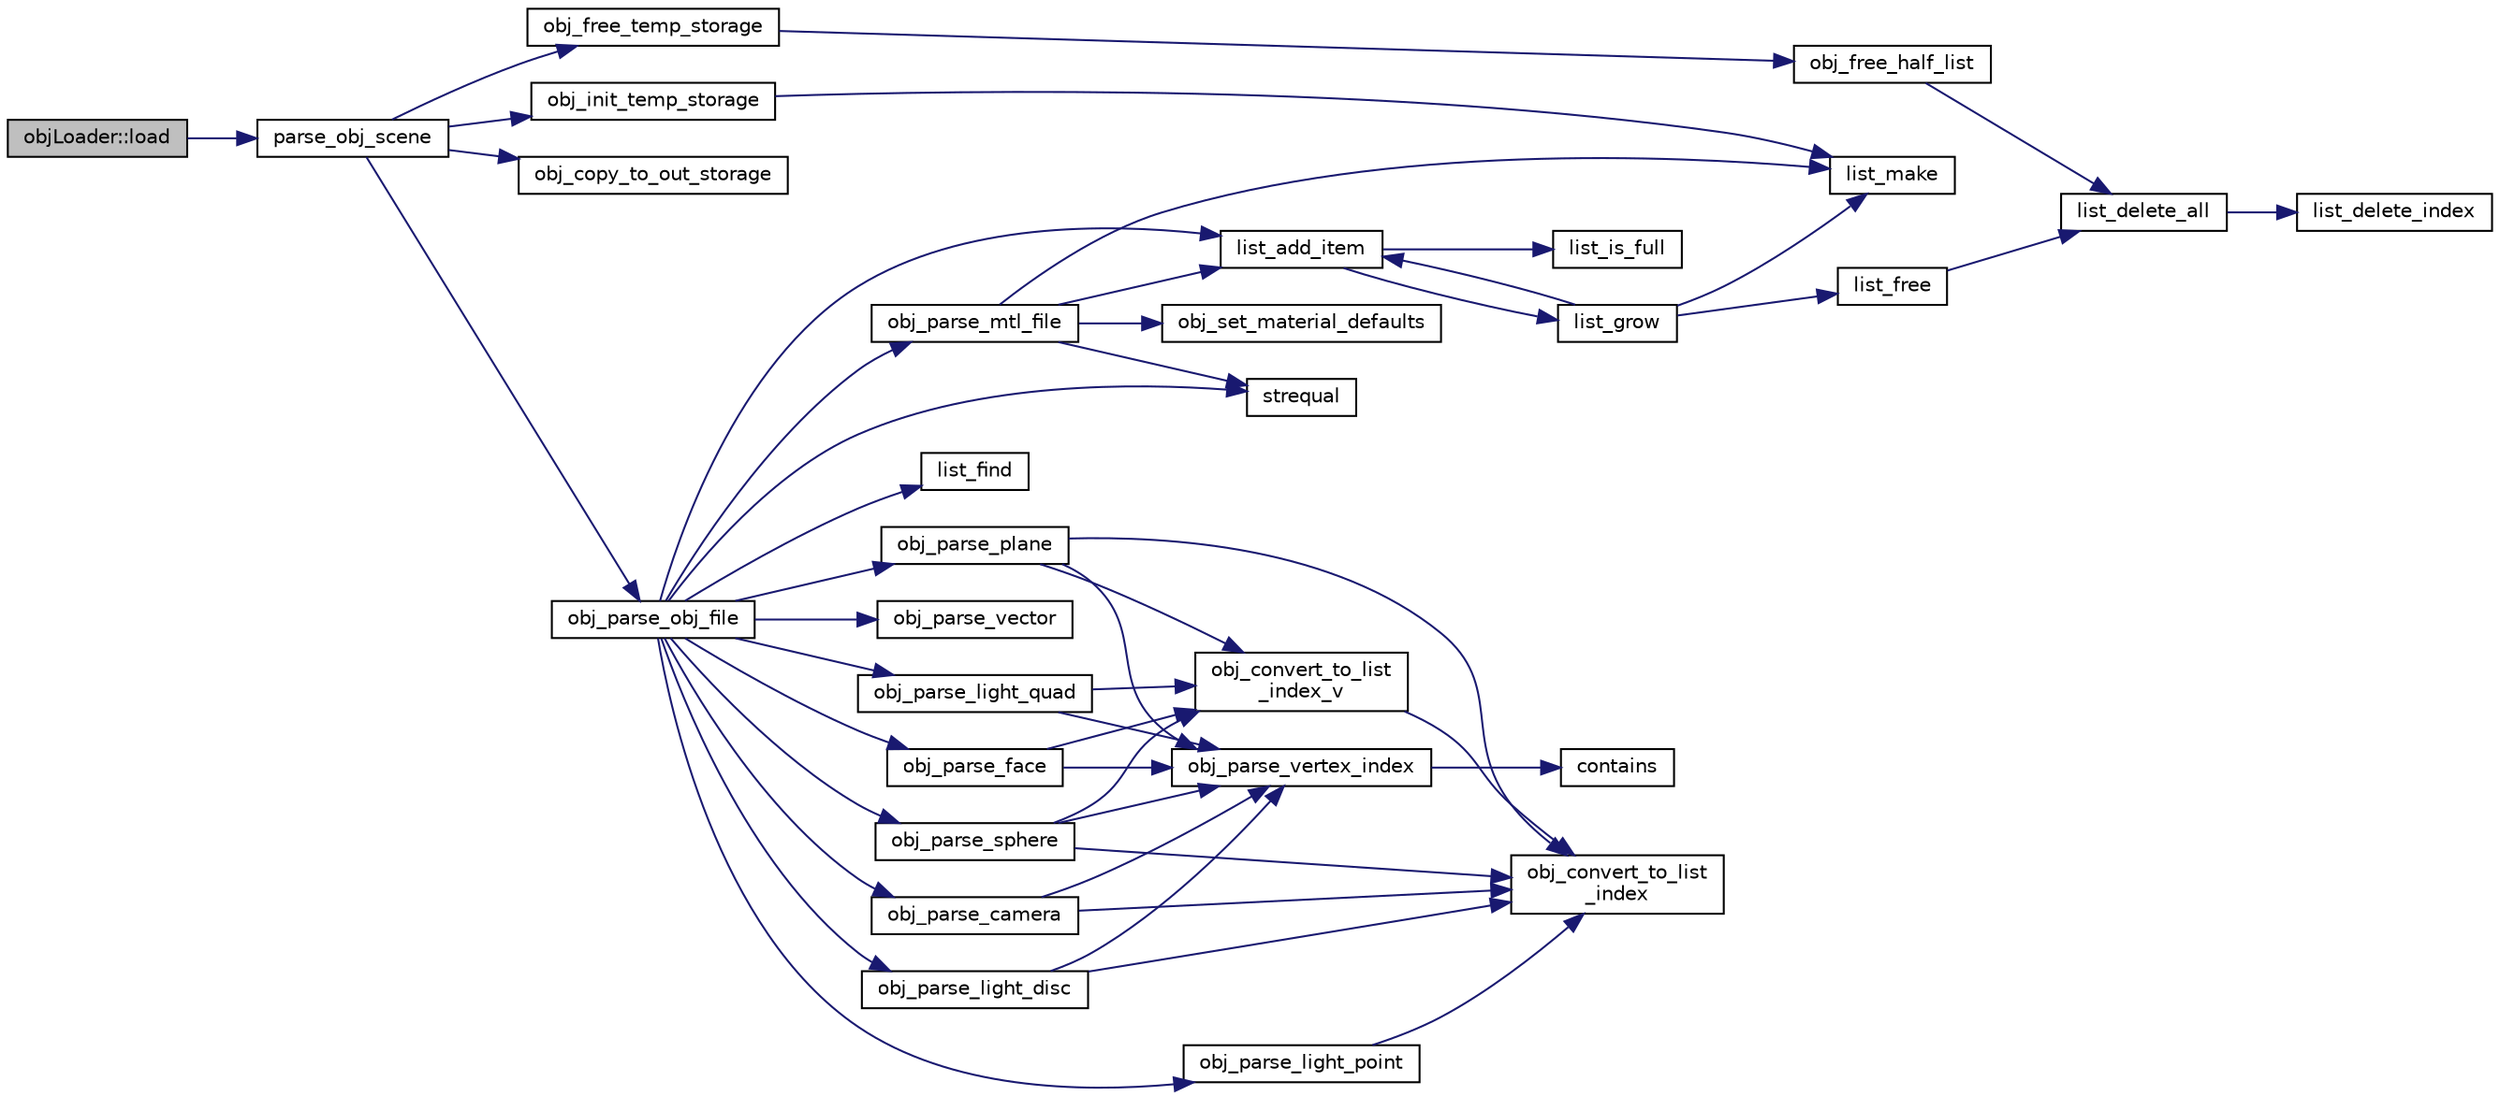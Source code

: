 digraph "objLoader::load"
{
  edge [fontname="Helvetica",fontsize="10",labelfontname="Helvetica",labelfontsize="10"];
  node [fontname="Helvetica",fontsize="10",shape=record];
  rankdir="LR";
  Node1 [label="objLoader::load",height=0.2,width=0.4,color="black", fillcolor="grey75", style="filled" fontcolor="black"];
  Node1 -> Node2 [color="midnightblue",fontsize="10",style="solid",fontname="Helvetica"];
  Node2 [label="parse_obj_scene",height=0.2,width=0.4,color="black", fillcolor="white", style="filled",URL="$obj__parser_8cpp.html#afeb61f62eed9b215b2ce5f452df8efd6"];
  Node2 -> Node3 [color="midnightblue",fontsize="10",style="solid",fontname="Helvetica"];
  Node3 [label="obj_init_temp_storage",height=0.2,width=0.4,color="black", fillcolor="white", style="filled",URL="$obj__parser_8cpp.html#a4edb8c9bf78cccb7e6dadca7b9385918"];
  Node3 -> Node4 [color="midnightblue",fontsize="10",style="solid",fontname="Helvetica"];
  Node4 [label="list_make",height=0.2,width=0.4,color="black", fillcolor="white", style="filled",URL="$list_8cpp.html#a3e209c08118e7372be7a2a17e4c7da84"];
  Node2 -> Node5 [color="midnightblue",fontsize="10",style="solid",fontname="Helvetica"];
  Node5 [label="obj_parse_obj_file",height=0.2,width=0.4,color="black", fillcolor="white", style="filled",URL="$obj__parser_8cpp.html#a8d8a0f7da63815420d8e6fa78bd820d5"];
  Node5 -> Node6 [color="midnightblue",fontsize="10",style="solid",fontname="Helvetica"];
  Node6 [label="strequal",height=0.2,width=0.4,color="black", fillcolor="white", style="filled",URL="$string__extra_8cpp.html#a2e4c86fda5f9bca33560fdb203ddb4d6"];
  Node5 -> Node7 [color="midnightblue",fontsize="10",style="solid",fontname="Helvetica"];
  Node7 [label="list_add_item",height=0.2,width=0.4,color="black", fillcolor="white", style="filled",URL="$list_8cpp.html#a70152164fde596bd03c6659b1312cad9"];
  Node7 -> Node8 [color="midnightblue",fontsize="10",style="solid",fontname="Helvetica"];
  Node8 [label="list_is_full",height=0.2,width=0.4,color="black", fillcolor="white", style="filled",URL="$list_8cpp.html#a8cb975f75e8368843679eef819bf3411"];
  Node7 -> Node9 [color="midnightblue",fontsize="10",style="solid",fontname="Helvetica"];
  Node9 [label="list_grow",height=0.2,width=0.4,color="black", fillcolor="white", style="filled",URL="$list_8cpp.html#a7b5b2552eb48045e21a9604c352495f3"];
  Node9 -> Node4 [color="midnightblue",fontsize="10",style="solid",fontname="Helvetica"];
  Node9 -> Node7 [color="midnightblue",fontsize="10",style="solid",fontname="Helvetica"];
  Node9 -> Node10 [color="midnightblue",fontsize="10",style="solid",fontname="Helvetica"];
  Node10 [label="list_free",height=0.2,width=0.4,color="black", fillcolor="white", style="filled",URL="$list_8cpp.html#a71fb06615f2fcabad215b107af43d1c3"];
  Node10 -> Node11 [color="midnightblue",fontsize="10",style="solid",fontname="Helvetica"];
  Node11 [label="list_delete_all",height=0.2,width=0.4,color="black", fillcolor="white", style="filled",URL="$list_8cpp.html#aa324cc75820e2e5835b20d58c25afaeb"];
  Node11 -> Node12 [color="midnightblue",fontsize="10",style="solid",fontname="Helvetica"];
  Node12 [label="list_delete_index",height=0.2,width=0.4,color="black", fillcolor="white", style="filled",URL="$list_8cpp.html#a3f4a9bc319227ff077e7d74343e9950a"];
  Node5 -> Node13 [color="midnightblue",fontsize="10",style="solid",fontname="Helvetica"];
  Node13 [label="obj_parse_vector",height=0.2,width=0.4,color="black", fillcolor="white", style="filled",URL="$obj__parser_8cpp.html#a2ea776ab46cfb28754911d3e34d7b279"];
  Node5 -> Node14 [color="midnightblue",fontsize="10",style="solid",fontname="Helvetica"];
  Node14 [label="obj_parse_face",height=0.2,width=0.4,color="black", fillcolor="white", style="filled",URL="$obj__parser_8cpp.html#ae66a2a73524902a148fe2d1deeb046f1"];
  Node14 -> Node15 [color="midnightblue",fontsize="10",style="solid",fontname="Helvetica"];
  Node15 [label="obj_parse_vertex_index",height=0.2,width=0.4,color="black", fillcolor="white", style="filled",URL="$obj__parser_8cpp.html#acb9a36ae10397e724947386275479582"];
  Node15 -> Node16 [color="midnightblue",fontsize="10",style="solid",fontname="Helvetica"];
  Node16 [label="contains",height=0.2,width=0.4,color="black", fillcolor="white", style="filled",URL="$string__extra_8cpp.html#a5523cef9ef0e4b25efb9808d6d4bf913"];
  Node14 -> Node17 [color="midnightblue",fontsize="10",style="solid",fontname="Helvetica"];
  Node17 [label="obj_convert_to_list\l_index_v",height=0.2,width=0.4,color="black", fillcolor="white", style="filled",URL="$obj__parser_8cpp.html#afaf1261b9271ddd207c27ec2a205b366"];
  Node17 -> Node18 [color="midnightblue",fontsize="10",style="solid",fontname="Helvetica"];
  Node18 [label="obj_convert_to_list\l_index",height=0.2,width=0.4,color="black", fillcolor="white", style="filled",URL="$obj__parser_8cpp.html#a7f60512604fa0b69f6b497a58b219e7a"];
  Node5 -> Node19 [color="midnightblue",fontsize="10",style="solid",fontname="Helvetica"];
  Node19 [label="obj_parse_sphere",height=0.2,width=0.4,color="black", fillcolor="white", style="filled",URL="$obj__parser_8cpp.html#af28c38aecd612a587a065f7c2ad44562"];
  Node19 -> Node15 [color="midnightblue",fontsize="10",style="solid",fontname="Helvetica"];
  Node19 -> Node17 [color="midnightblue",fontsize="10",style="solid",fontname="Helvetica"];
  Node19 -> Node18 [color="midnightblue",fontsize="10",style="solid",fontname="Helvetica"];
  Node5 -> Node20 [color="midnightblue",fontsize="10",style="solid",fontname="Helvetica"];
  Node20 [label="obj_parse_plane",height=0.2,width=0.4,color="black", fillcolor="white", style="filled",URL="$obj__parser_8cpp.html#a28fde9588e207bbff92d8464243d1430"];
  Node20 -> Node15 [color="midnightblue",fontsize="10",style="solid",fontname="Helvetica"];
  Node20 -> Node17 [color="midnightblue",fontsize="10",style="solid",fontname="Helvetica"];
  Node20 -> Node18 [color="midnightblue",fontsize="10",style="solid",fontname="Helvetica"];
  Node5 -> Node21 [color="midnightblue",fontsize="10",style="solid",fontname="Helvetica"];
  Node21 [label="obj_parse_light_point",height=0.2,width=0.4,color="black", fillcolor="white", style="filled",URL="$obj__parser_8cpp.html#a7a8db7dbbcf7959c1be3fddf758977aa"];
  Node21 -> Node18 [color="midnightblue",fontsize="10",style="solid",fontname="Helvetica"];
  Node5 -> Node22 [color="midnightblue",fontsize="10",style="solid",fontname="Helvetica"];
  Node22 [label="obj_parse_light_disc",height=0.2,width=0.4,color="black", fillcolor="white", style="filled",URL="$obj__parser_8cpp.html#aad43379fa9b437b730020be5c0b421f7"];
  Node22 -> Node15 [color="midnightblue",fontsize="10",style="solid",fontname="Helvetica"];
  Node22 -> Node18 [color="midnightblue",fontsize="10",style="solid",fontname="Helvetica"];
  Node5 -> Node23 [color="midnightblue",fontsize="10",style="solid",fontname="Helvetica"];
  Node23 [label="obj_parse_light_quad",height=0.2,width=0.4,color="black", fillcolor="white", style="filled",URL="$obj__parser_8cpp.html#ab0b497c4672c66dee44ba5c1991fa2c7"];
  Node23 -> Node15 [color="midnightblue",fontsize="10",style="solid",fontname="Helvetica"];
  Node23 -> Node17 [color="midnightblue",fontsize="10",style="solid",fontname="Helvetica"];
  Node5 -> Node24 [color="midnightblue",fontsize="10",style="solid",fontname="Helvetica"];
  Node24 [label="obj_parse_camera",height=0.2,width=0.4,color="black", fillcolor="white", style="filled",URL="$obj__parser_8cpp.html#a08b3f9e43bf4f8afc344f7912e4c05f6"];
  Node24 -> Node15 [color="midnightblue",fontsize="10",style="solid",fontname="Helvetica"];
  Node24 -> Node18 [color="midnightblue",fontsize="10",style="solid",fontname="Helvetica"];
  Node5 -> Node25 [color="midnightblue",fontsize="10",style="solid",fontname="Helvetica"];
  Node25 [label="list_find",height=0.2,width=0.4,color="black", fillcolor="white", style="filled",URL="$list_8cpp.html#a1a5e2a8cd1b91d8ccda6a3c08b08ccdb"];
  Node5 -> Node26 [color="midnightblue",fontsize="10",style="solid",fontname="Helvetica"];
  Node26 [label="obj_parse_mtl_file",height=0.2,width=0.4,color="black", fillcolor="white", style="filled",URL="$obj__parser_8cpp.html#ae4faada8b9f5e14985f494f68e221f5e"];
  Node26 -> Node4 [color="midnightblue",fontsize="10",style="solid",fontname="Helvetica"];
  Node26 -> Node6 [color="midnightblue",fontsize="10",style="solid",fontname="Helvetica"];
  Node26 -> Node27 [color="midnightblue",fontsize="10",style="solid",fontname="Helvetica"];
  Node27 [label="obj_set_material_defaults",height=0.2,width=0.4,color="black", fillcolor="white", style="filled",URL="$obj__parser_8cpp.html#ab90672caea9cbbf47471f348910f00c1"];
  Node26 -> Node7 [color="midnightblue",fontsize="10",style="solid",fontname="Helvetica"];
  Node2 -> Node28 [color="midnightblue",fontsize="10",style="solid",fontname="Helvetica"];
  Node28 [label="obj_copy_to_out_storage",height=0.2,width=0.4,color="black", fillcolor="white", style="filled",URL="$obj__parser_8cpp.html#a5349c3d732155701fa77cdc613143296"];
  Node2 -> Node29 [color="midnightblue",fontsize="10",style="solid",fontname="Helvetica"];
  Node29 [label="obj_free_temp_storage",height=0.2,width=0.4,color="black", fillcolor="white", style="filled",URL="$obj__parser_8cpp.html#a6a1f3ae18a8488f015fa933f96bbb71e"];
  Node29 -> Node30 [color="midnightblue",fontsize="10",style="solid",fontname="Helvetica"];
  Node30 [label="obj_free_half_list",height=0.2,width=0.4,color="black", fillcolor="white", style="filled",URL="$obj__parser_8cpp.html#aa17836b81c5f61d55b9b29b005f41f51"];
  Node30 -> Node11 [color="midnightblue",fontsize="10",style="solid",fontname="Helvetica"];
}
